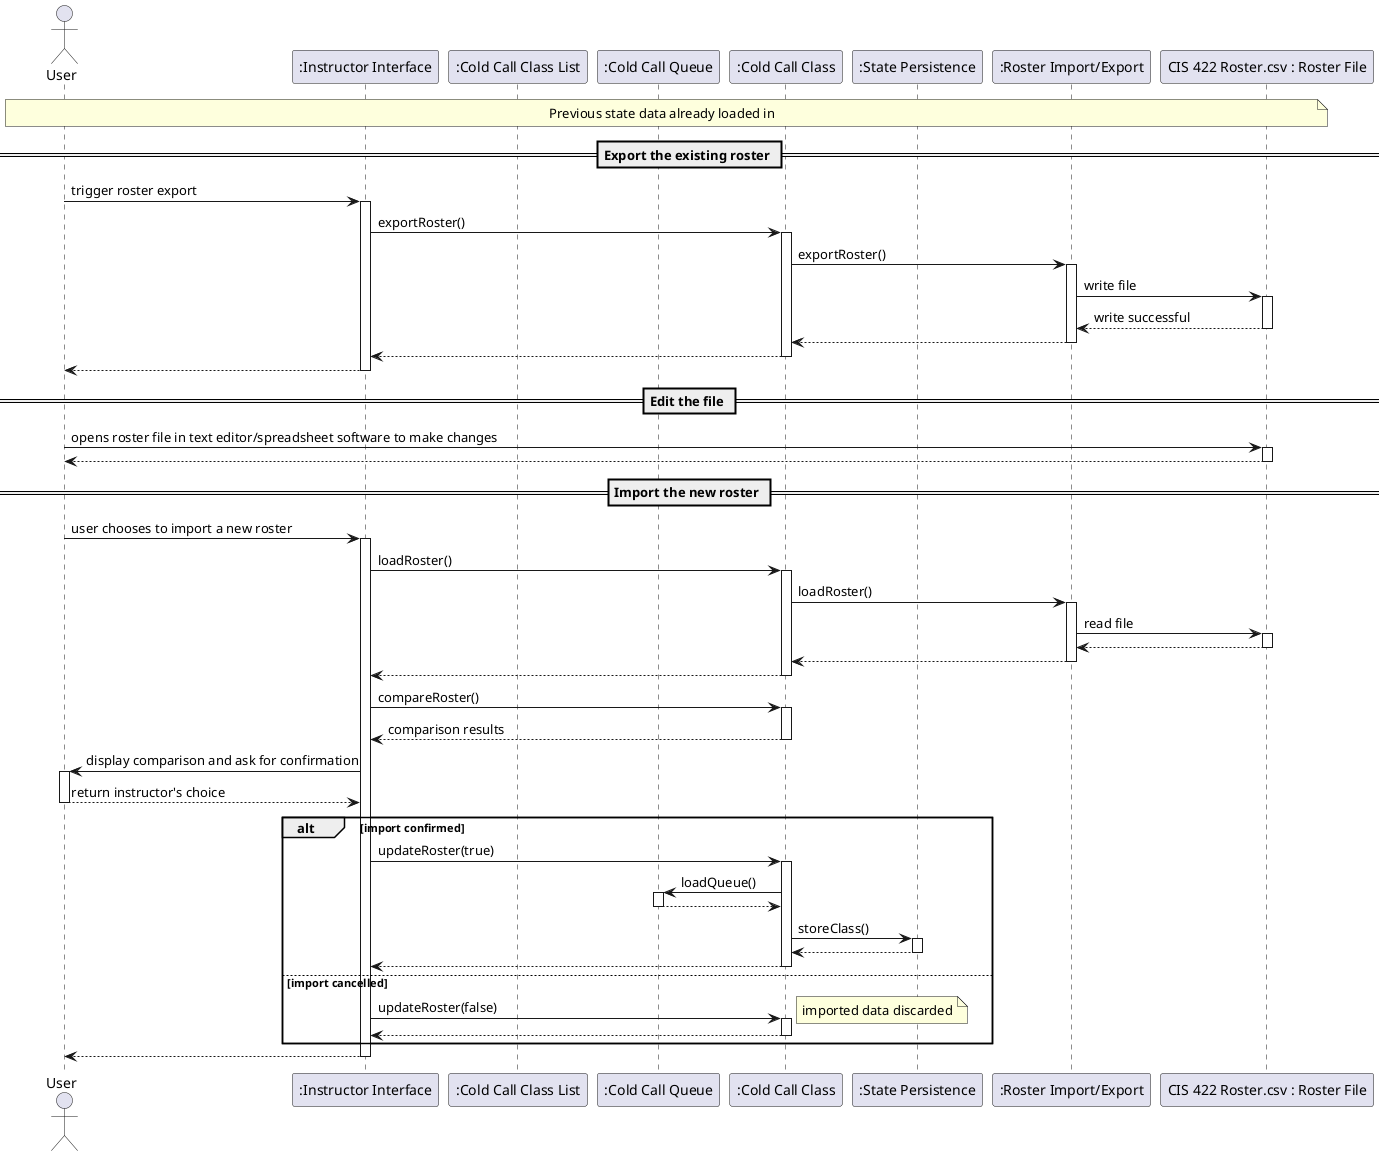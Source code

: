 @startuml
actor User as User
participant ":Instructor Interface" as InstructorUI
participant ":Cold Call Class List" as List
participant ":Cold Call Queue" as Queue
participant ":Cold Call Class" as Class
participant ":State Persistence" as StatePersistence
participant ":Roster Import/Export" as RosterIE
participant "CIS 422 Roster.csv : Roster File" as RosterFile

autoactivate on

note over User, RosterFile: Previous state data already loaded in

== Export the existing roster ==
User -> InstructorUI : trigger roster export
InstructorUI -> Class : exportRoster()
Class -> RosterIE : exportRoster()
RosterIE -> RosterFile : write file
RosterFile --> RosterIE : write successful
RosterIE --> Class
Class --> InstructorUI
InstructorUI --> User

== Edit the file ==
User -> RosterFile : opens roster file in text editor/spreadsheet software to make changes
RosterFile --> User
== Import the new roster ==
User -> InstructorUI : user chooses to import a new roster
InstructorUI -> Class : loadRoster()
Class -> RosterIE : loadRoster()
RosterIE -> RosterFile : read file
RosterFile --> RosterIE
RosterIE --> Class
Class --> InstructorUI

InstructorUI -> Class : compareRoster()
Class --> InstructorUI : comparison results
InstructorUI -> User : display comparison and ask for confirmation
User --> InstructorUI : return instructor's choice

alt import confirmed
  InstructorUI -> Class : updateRoster(true)
  Class -> Queue : loadQueue()
  Queue --> Class
  Class -> StatePersistence : storeClass()
  StatePersistence --> Class
  Class --> InstructorUI

else import cancelled
  InstructorUI -> Class : updateRoster(false)
  note right: imported data discarded
  Class --> InstructorUI
end

InstructorUI --> User

@enduml
